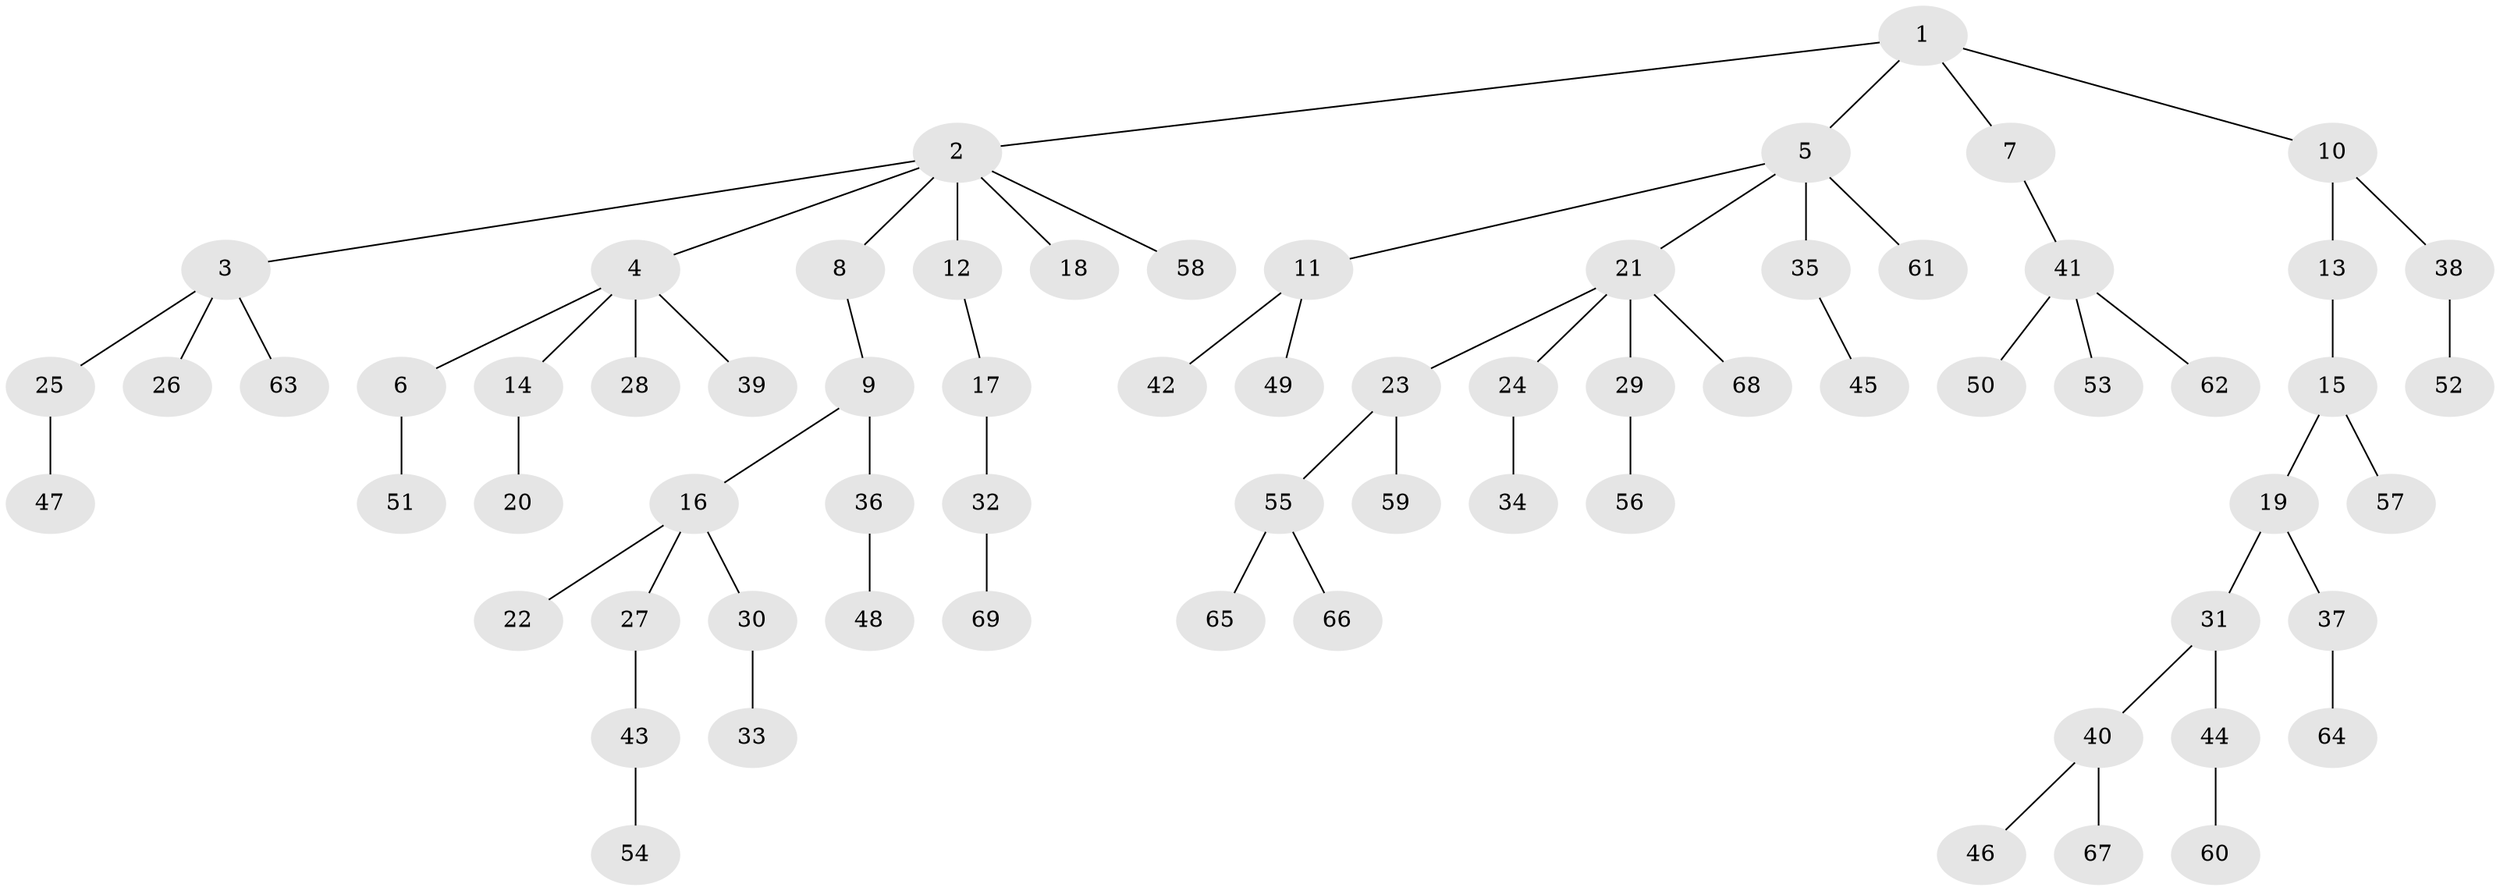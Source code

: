 // coarse degree distribution, {5: 0.022727272727272728, 6: 0.022727272727272728, 3: 0.11363636363636363, 4: 0.06818181818181818, 8: 0.022727272727272728, 1: 0.5909090909090909, 2: 0.1590909090909091}
// Generated by graph-tools (version 1.1) at 2025/52/02/27/25 19:52:09]
// undirected, 69 vertices, 68 edges
graph export_dot {
graph [start="1"]
  node [color=gray90,style=filled];
  1;
  2;
  3;
  4;
  5;
  6;
  7;
  8;
  9;
  10;
  11;
  12;
  13;
  14;
  15;
  16;
  17;
  18;
  19;
  20;
  21;
  22;
  23;
  24;
  25;
  26;
  27;
  28;
  29;
  30;
  31;
  32;
  33;
  34;
  35;
  36;
  37;
  38;
  39;
  40;
  41;
  42;
  43;
  44;
  45;
  46;
  47;
  48;
  49;
  50;
  51;
  52;
  53;
  54;
  55;
  56;
  57;
  58;
  59;
  60;
  61;
  62;
  63;
  64;
  65;
  66;
  67;
  68;
  69;
  1 -- 2;
  1 -- 5;
  1 -- 7;
  1 -- 10;
  2 -- 3;
  2 -- 4;
  2 -- 8;
  2 -- 12;
  2 -- 18;
  2 -- 58;
  3 -- 25;
  3 -- 26;
  3 -- 63;
  4 -- 6;
  4 -- 14;
  4 -- 28;
  4 -- 39;
  5 -- 11;
  5 -- 21;
  5 -- 35;
  5 -- 61;
  6 -- 51;
  7 -- 41;
  8 -- 9;
  9 -- 16;
  9 -- 36;
  10 -- 13;
  10 -- 38;
  11 -- 42;
  11 -- 49;
  12 -- 17;
  13 -- 15;
  14 -- 20;
  15 -- 19;
  15 -- 57;
  16 -- 22;
  16 -- 27;
  16 -- 30;
  17 -- 32;
  19 -- 31;
  19 -- 37;
  21 -- 23;
  21 -- 24;
  21 -- 29;
  21 -- 68;
  23 -- 55;
  23 -- 59;
  24 -- 34;
  25 -- 47;
  27 -- 43;
  29 -- 56;
  30 -- 33;
  31 -- 40;
  31 -- 44;
  32 -- 69;
  35 -- 45;
  36 -- 48;
  37 -- 64;
  38 -- 52;
  40 -- 46;
  40 -- 67;
  41 -- 50;
  41 -- 53;
  41 -- 62;
  43 -- 54;
  44 -- 60;
  55 -- 65;
  55 -- 66;
}
